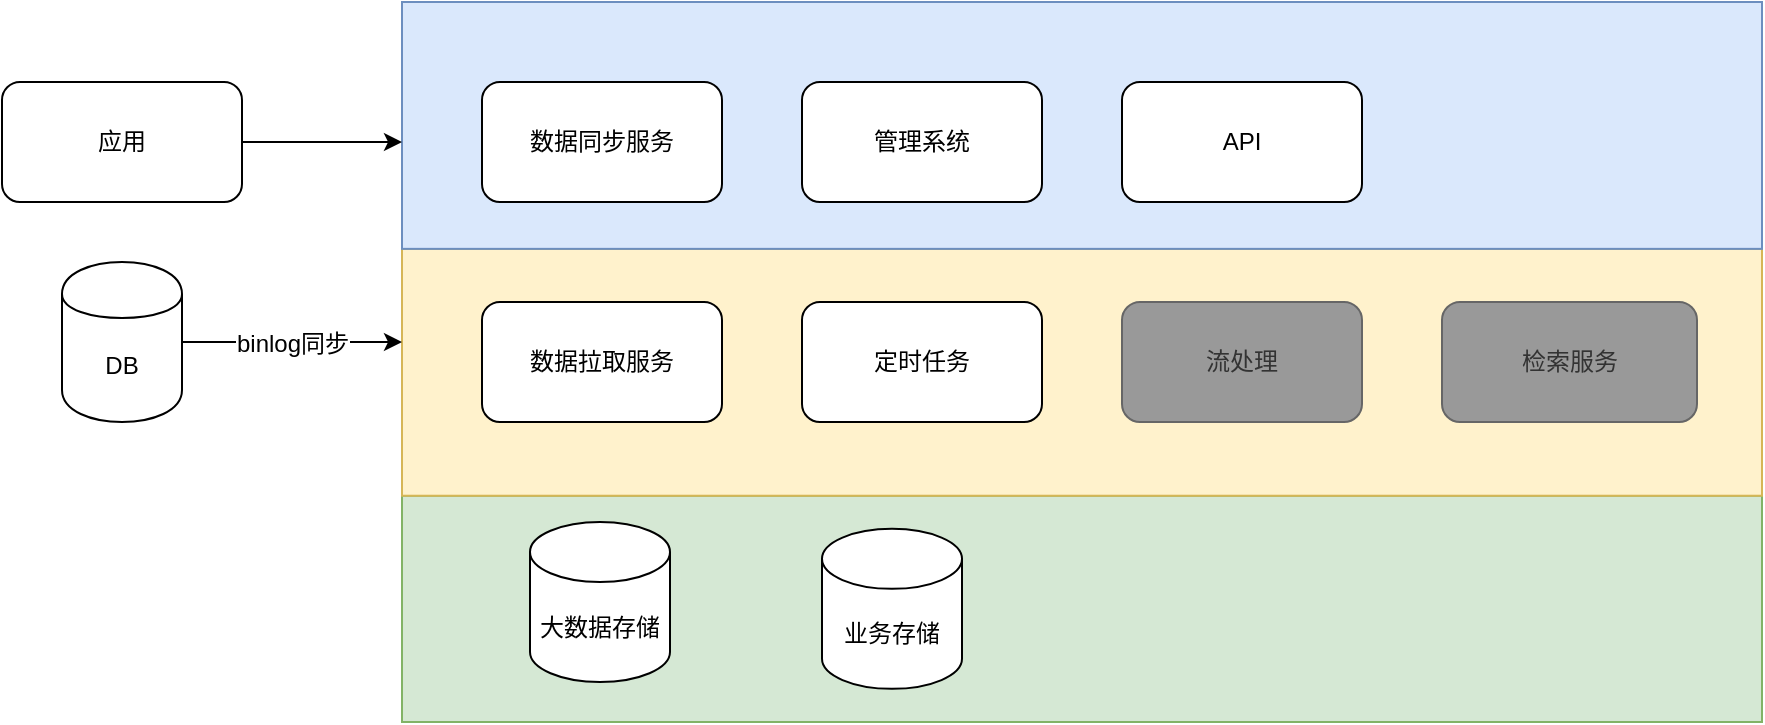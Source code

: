 <mxfile version="14.1.1" type="github">
  <diagram id="cTgDgX14xikcMWw0g8CN" name="第 1 页">
    <mxGraphModel dx="786" dy="462" grid="1" gridSize="10" guides="1" tooltips="1" connect="1" arrows="1" fold="1" page="1" pageScale="1" pageWidth="827" pageHeight="1169" math="0" shadow="0">
      <root>
        <mxCell id="0" />
        <mxCell id="1" parent="0" />
        <mxCell id="xF1rdSyoxAT8YF1817bv-25" value="" style="group;shadow=0;strokeColor=#666666;fontColor=#333333;fillColor=#999999;" parent="1" vertex="1" connectable="0">
          <mxGeometry x="280" y="120" width="680" height="360" as="geometry" />
        </mxCell>
        <mxCell id="xF1rdSyoxAT8YF1817bv-24" value="" style="rounded=0;whiteSpace=wrap;html=1;fontSize=12;fillColor=#d5e8d4;strokeColor=#82b366;" parent="xF1rdSyoxAT8YF1817bv-25" vertex="1">
          <mxGeometry y="246.857" width="680" height="113.143" as="geometry" />
        </mxCell>
        <mxCell id="xF1rdSyoxAT8YF1817bv-23" value="" style="rounded=0;whiteSpace=wrap;html=1;fontSize=12;fillColor=#fff2cc;strokeColor=#d6b656;" parent="xF1rdSyoxAT8YF1817bv-25" vertex="1">
          <mxGeometry y="123.429" width="680" height="123.429" as="geometry" />
        </mxCell>
        <mxCell id="xF1rdSyoxAT8YF1817bv-9" value="" style="rounded=0;whiteSpace=wrap;html=1;fontSize=12;fillColor=#dae8fc;strokeColor=#6c8ebf;" parent="xF1rdSyoxAT8YF1817bv-25" vertex="1">
          <mxGeometry width="680" height="123.429" as="geometry" />
        </mxCell>
        <mxCell id="xF1rdSyoxAT8YF1817bv-26" value="检索服务" style="rounded=1;whiteSpace=wrap;html=1;fontSize=12;strokeColor=#666666;fontColor=#333333;fillColor=#999999;" parent="xF1rdSyoxAT8YF1817bv-25" vertex="1">
          <mxGeometry x="520" y="150" width="127.5" height="60" as="geometry" />
        </mxCell>
        <mxCell id="xF1rdSyoxAT8YF1817bv-20" value="业务存储" style="shape=cylinder3;whiteSpace=wrap;html=1;boundedLbl=1;backgroundOutline=1;size=15;fontSize=12;" parent="xF1rdSyoxAT8YF1817bv-25" vertex="1">
          <mxGeometry x="210" y="263.43" width="70" height="80" as="geometry" />
        </mxCell>
        <mxCell id="xF1rdSyoxAT8YF1817bv-3" value="" style="edgeStyle=orthogonalEdgeStyle;rounded=0;orthogonalLoop=1;jettySize=auto;html=1;fontSize=12;" parent="1" source="xF1rdSyoxAT8YF1817bv-1" edge="1">
          <mxGeometry relative="1" as="geometry">
            <mxPoint x="280" y="190" as="targetPoint" />
          </mxGeometry>
        </mxCell>
        <mxCell id="xF1rdSyoxAT8YF1817bv-1" value="应用" style="rounded=1;whiteSpace=wrap;html=1;fontSize=12;" parent="1" vertex="1">
          <mxGeometry x="80" y="160" width="120" height="60" as="geometry" />
        </mxCell>
        <mxCell id="xF1rdSyoxAT8YF1817bv-2" value="数据同步服务" style="whiteSpace=wrap;html=1;rounded=1;fontSize=12;" parent="1" vertex="1">
          <mxGeometry x="320" y="160" width="120" height="60" as="geometry" />
        </mxCell>
        <mxCell id="xF1rdSyoxAT8YF1817bv-8" value="大数据存储" style="shape=cylinder3;whiteSpace=wrap;html=1;boundedLbl=1;backgroundOutline=1;size=15;fontSize=12;" parent="1" vertex="1">
          <mxGeometry x="344" y="380" width="70" height="80" as="geometry" />
        </mxCell>
        <mxCell id="xF1rdSyoxAT8YF1817bv-10" value="管理系统" style="rounded=1;whiteSpace=wrap;html=1;fontSize=12;" parent="1" vertex="1">
          <mxGeometry x="480" y="160" width="120" height="60" as="geometry" />
        </mxCell>
        <mxCell id="xF1rdSyoxAT8YF1817bv-12" value="binlog同步" style="edgeStyle=orthogonalEdgeStyle;rounded=0;orthogonalLoop=1;jettySize=auto;html=1;fontSize=12;exitX=1;exitY=0.5;exitDx=0;exitDy=0;fillColor=#0050ef;" parent="1" source="xF1rdSyoxAT8YF1817bv-15" edge="1">
          <mxGeometry relative="1" as="geometry">
            <mxPoint x="200" y="290" as="sourcePoint" />
            <mxPoint x="280" y="290" as="targetPoint" />
          </mxGeometry>
        </mxCell>
        <mxCell id="xF1rdSyoxAT8YF1817bv-15" value="DB" style="shape=cylinder;whiteSpace=wrap;html=1;boundedLbl=1;backgroundOutline=1;rounded=1;" parent="1" vertex="1">
          <mxGeometry x="110" y="250" width="60" height="80" as="geometry" />
        </mxCell>
        <mxCell id="xF1rdSyoxAT8YF1817bv-18" value="API" style="rounded=1;whiteSpace=wrap;html=1;fontSize=12;" parent="1" vertex="1">
          <mxGeometry x="640" y="160" width="120" height="60" as="geometry" />
        </mxCell>
        <mxCell id="xF1rdSyoxAT8YF1817bv-19" value="数据拉取服务" style="rounded=1;whiteSpace=wrap;html=1;fontSize=12;" parent="1" vertex="1">
          <mxGeometry x="320" y="270" width="120" height="60" as="geometry" />
        </mxCell>
        <mxCell id="xF1rdSyoxAT8YF1817bv-21" value="定时任务" style="rounded=1;whiteSpace=wrap;html=1;fontSize=12;" parent="1" vertex="1">
          <mxGeometry x="480" y="270" width="120" height="60" as="geometry" />
        </mxCell>
        <mxCell id="xF1rdSyoxAT8YF1817bv-22" value="流处理" style="rounded=1;whiteSpace=wrap;html=1;fontSize=12;strokeColor=#666666;fontColor=#333333;fillColor=#999999;" parent="1" vertex="1">
          <mxGeometry x="640" y="270" width="120" height="60" as="geometry" />
        </mxCell>
      </root>
    </mxGraphModel>
  </diagram>
</mxfile>
